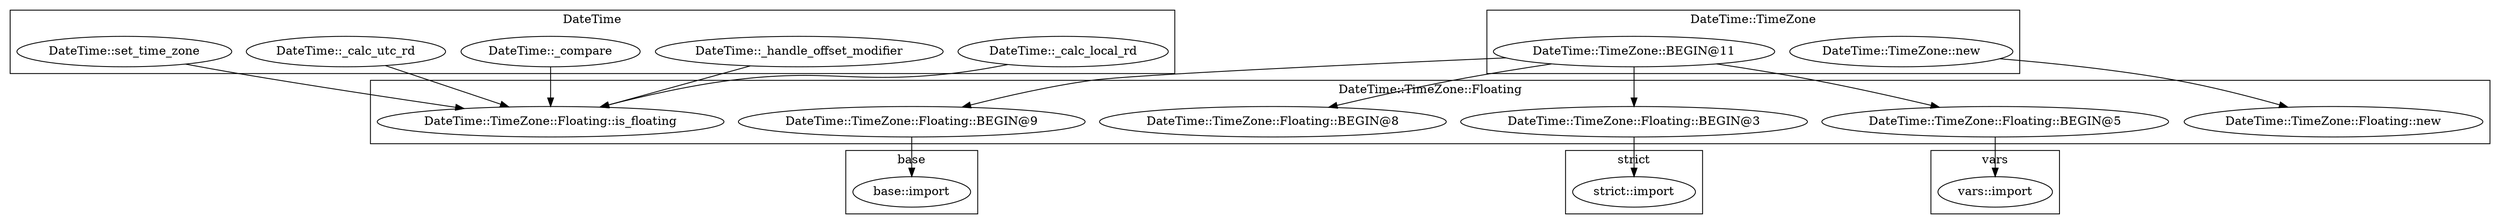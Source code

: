 digraph {
graph [overlap=false]
subgraph cluster_vars {
	label="vars";
	"vars::import";
}
subgraph cluster_DateTime_TimeZone_Floating {
	label="DateTime::TimeZone::Floating";
	"DateTime::TimeZone::Floating::BEGIN@9";
	"DateTime::TimeZone::Floating::BEGIN@3";
	"DateTime::TimeZone::Floating::is_floating";
	"DateTime::TimeZone::Floating::BEGIN@8";
	"DateTime::TimeZone::Floating::BEGIN@5";
	"DateTime::TimeZone::Floating::new";
}
subgraph cluster_base {
	label="base";
	"base::import";
}
subgraph cluster_strict {
	label="strict";
	"strict::import";
}
subgraph cluster_DateTime {
	label="DateTime";
	"DateTime::_calc_local_rd";
	"DateTime::_handle_offset_modifier";
	"DateTime::_compare";
	"DateTime::_calc_utc_rd";
	"DateTime::set_time_zone";
}
subgraph cluster_DateTime_TimeZone {
	label="DateTime::TimeZone";
	"DateTime::TimeZone::BEGIN@11";
	"DateTime::TimeZone::new";
}
"DateTime::TimeZone::BEGIN@11" -> "DateTime::TimeZone::Floating::BEGIN@8";
"DateTime::TimeZone::BEGIN@11" -> "DateTime::TimeZone::Floating::BEGIN@3";
"DateTime::TimeZone::new" -> "DateTime::TimeZone::Floating::new";
"DateTime::TimeZone::BEGIN@11" -> "DateTime::TimeZone::Floating::BEGIN@9";
"DateTime::TimeZone::BEGIN@11" -> "DateTime::TimeZone::Floating::BEGIN@5";
"DateTime::TimeZone::Floating::BEGIN@9" -> "base::import";
"DateTime::TimeZone::Floating::BEGIN@5" -> "vars::import";
"DateTime::_calc_local_rd" -> "DateTime::TimeZone::Floating::is_floating";
"DateTime::_handle_offset_modifier" -> "DateTime::TimeZone::Floating::is_floating";
"DateTime::_calc_utc_rd" -> "DateTime::TimeZone::Floating::is_floating";
"DateTime::_compare" -> "DateTime::TimeZone::Floating::is_floating";
"DateTime::set_time_zone" -> "DateTime::TimeZone::Floating::is_floating";
"DateTime::TimeZone::Floating::BEGIN@3" -> "strict::import";
}
